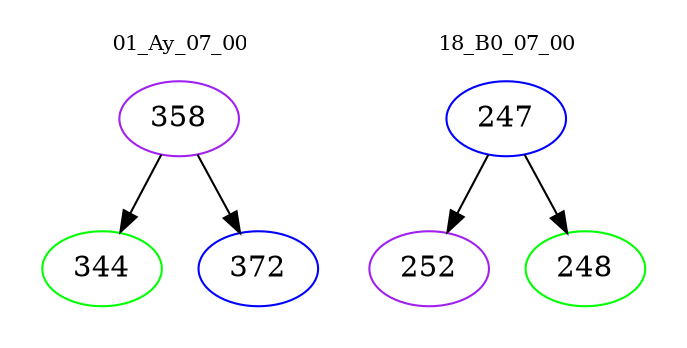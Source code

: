 digraph{
subgraph cluster_0 {
color = white
label = "01_Ay_07_00";
fontsize=10;
T0_358 [label="358", color="purple"]
T0_358 -> T0_344 [color="black"]
T0_344 [label="344", color="green"]
T0_358 -> T0_372 [color="black"]
T0_372 [label="372", color="blue"]
}
subgraph cluster_1 {
color = white
label = "18_B0_07_00";
fontsize=10;
T1_247 [label="247", color="blue"]
T1_247 -> T1_252 [color="black"]
T1_252 [label="252", color="purple"]
T1_247 -> T1_248 [color="black"]
T1_248 [label="248", color="green"]
}
}
